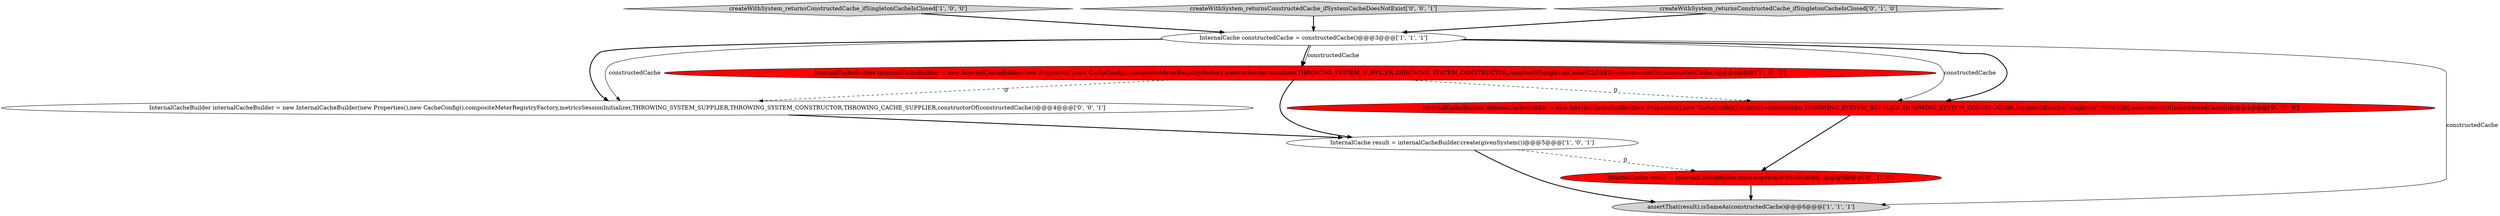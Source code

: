 digraph {
2 [style = filled, label = "InternalCacheBuilder internalCacheBuilder = new InternalCacheBuilder(new Properties(),new CacheConfig(),compositeMeterRegistryFactory,metricsSessionInitializer,THROWING_SYSTEM_SUPPLIER,THROWING_SYSTEM_CONSTRUCTOR,supplierOf(singletonCache(CLOSED)),constructorOf(constructedCache))@@@4@@@['1', '0', '0']", fillcolor = red, shape = ellipse image = "AAA1AAABBB1BBB"];
3 [style = filled, label = "InternalCache constructedCache = constructedCache()@@@3@@@['1', '1', '1']", fillcolor = white, shape = ellipse image = "AAA0AAABBB1BBB"];
9 [style = filled, label = "InternalCacheBuilder internalCacheBuilder = new InternalCacheBuilder(new Properties(),new CacheConfig(),compositeMeterRegistryFactory,metricsSessionInitializer,THROWING_SYSTEM_SUPPLIER,THROWING_SYSTEM_CONSTRUCTOR,THROWING_CACHE_SUPPLIER,constructorOf(constructedCache))@@@4@@@['0', '0', '1']", fillcolor = white, shape = ellipse image = "AAA0AAABBB3BBB"];
1 [style = filled, label = "createWithSystem_returnsConstructedCache_ifSingletonCacheIsClosed['1', '0', '0']", fillcolor = lightgray, shape = diamond image = "AAA0AAABBB1BBB"];
8 [style = filled, label = "createWithSystem_returnsConstructedCache_ifSystemCacheDoesNotExist['0', '0', '1']", fillcolor = lightgray, shape = diamond image = "AAA0AAABBB3BBB"];
5 [style = filled, label = "InternalCache result = internalCacheBuilder.create(systemWithNoCache())@@@5@@@['0', '1', '0']", fillcolor = red, shape = ellipse image = "AAA1AAABBB2BBB"];
7 [style = filled, label = "createWithSystem_returnsConstructedCache_ifSingletonCacheIsClosed['0', '1', '0']", fillcolor = lightgray, shape = diamond image = "AAA0AAABBB2BBB"];
6 [style = filled, label = "InternalCacheBuilder internalCacheBuilder = new InternalCacheBuilder(new Properties(),new CacheConfig(),metricsServiceBuilder,THROWING_SYSTEM_SUPPLIER,THROWING_SYSTEM_CONSTRUCTOR,supplierOf(cache(\"singleton\",CLOSED)),constructorOf(constructedCache))@@@4@@@['0', '1', '0']", fillcolor = red, shape = ellipse image = "AAA1AAABBB2BBB"];
0 [style = filled, label = "assertThat(result).isSameAs(constructedCache)@@@6@@@['1', '1', '1']", fillcolor = lightgray, shape = ellipse image = "AAA0AAABBB1BBB"];
4 [style = filled, label = "InternalCache result = internalCacheBuilder.create(givenSystem())@@@5@@@['1', '0', '1']", fillcolor = white, shape = ellipse image = "AAA0AAABBB1BBB"];
1->3 [style = bold, label=""];
3->9 [style = bold, label=""];
4->5 [style = dashed, label="0"];
3->6 [style = bold, label=""];
6->5 [style = bold, label=""];
3->6 [style = solid, label="constructedCache"];
3->2 [style = solid, label="constructedCache"];
3->2 [style = bold, label=""];
5->0 [style = bold, label=""];
3->9 [style = solid, label="constructedCache"];
2->9 [style = dashed, label="0"];
2->4 [style = bold, label=""];
7->3 [style = bold, label=""];
3->0 [style = solid, label="constructedCache"];
9->4 [style = bold, label=""];
4->0 [style = bold, label=""];
8->3 [style = bold, label=""];
2->6 [style = dashed, label="0"];
}
